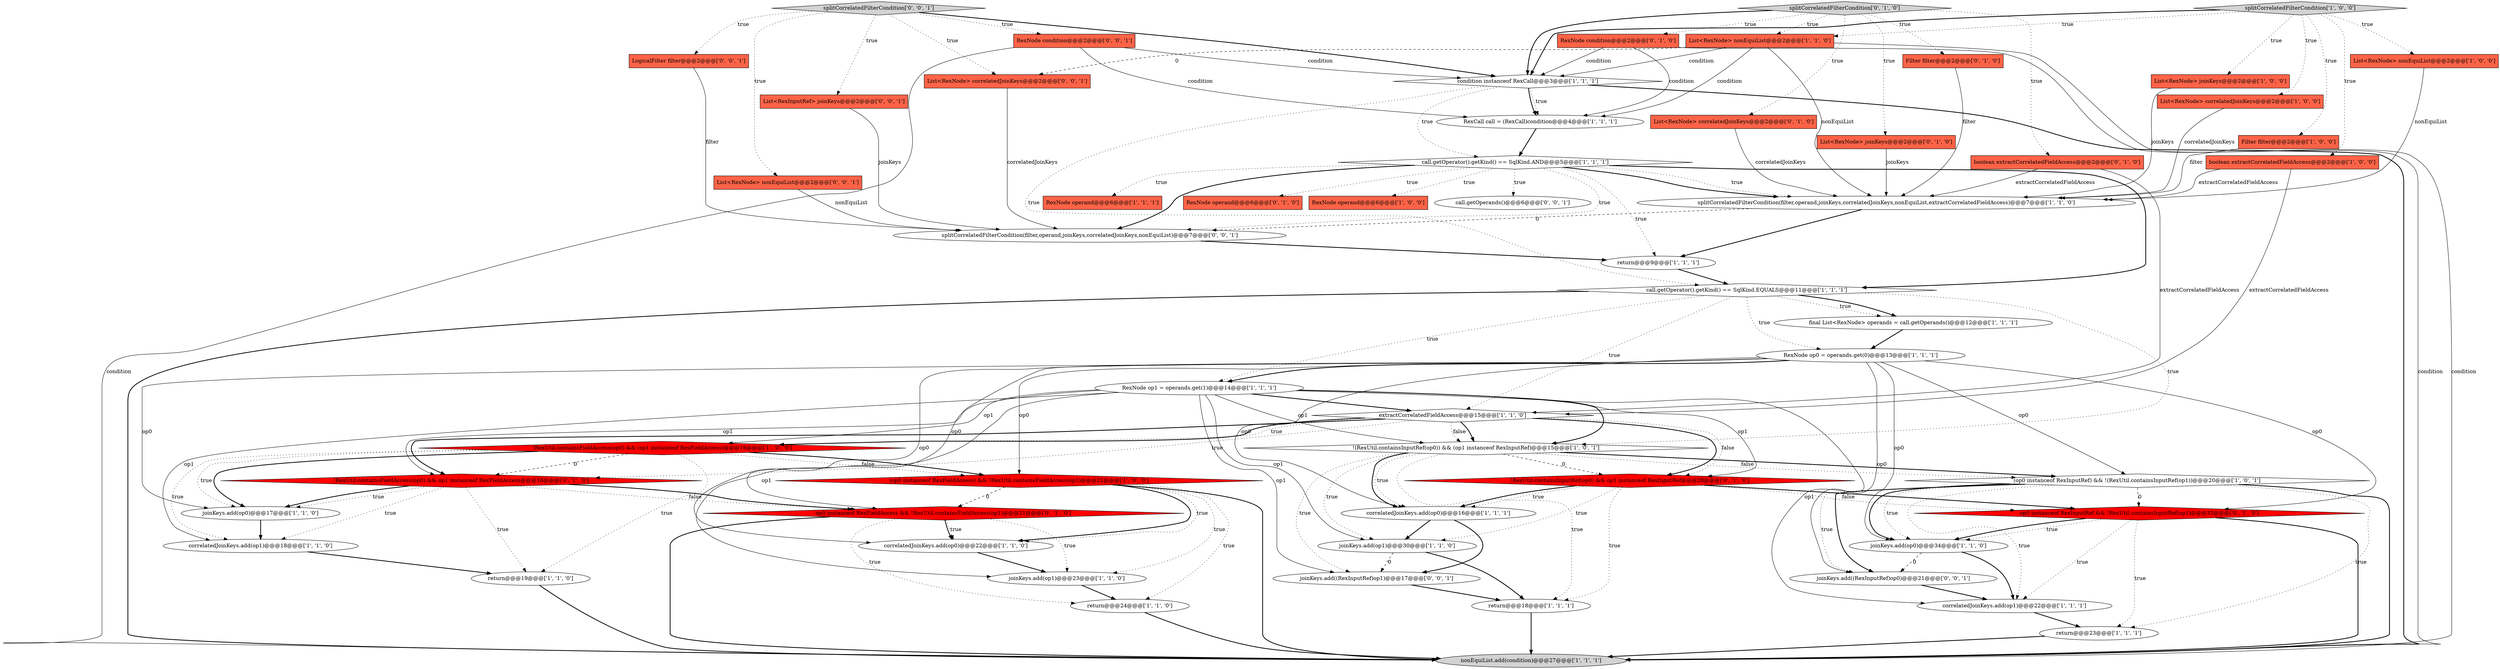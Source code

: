 digraph {
51 [style = filled, label = "LogicalFilter filter@@@2@@@['0', '0', '1']", fillcolor = tomato, shape = box image = "AAA0AAABBB3BBB"];
36 [style = filled, label = "!RexUtil.containsFieldAccess(op0) && op1 instanceof RexFieldAccess@@@16@@@['0', '1', '0']", fillcolor = red, shape = diamond image = "AAA1AAABBB2BBB"];
37 [style = filled, label = "RexNode condition@@@2@@@['0', '1', '0']", fillcolor = tomato, shape = box image = "AAA0AAABBB2BBB"];
19 [style = filled, label = "joinKeys.add(op1)@@@30@@@['1', '1', '0']", fillcolor = white, shape = ellipse image = "AAA0AAABBB1BBB"];
53 [style = filled, label = "List<RexNode> nonEquiList@@@2@@@['0', '0', '1']", fillcolor = tomato, shape = box image = "AAA0AAABBB3BBB"];
23 [style = filled, label = "(op0 instanceof RexFieldAccess) && !RexUtil.containsFieldAccess(op1)@@@21@@@['1', '0', '0']", fillcolor = red, shape = diamond image = "AAA1AAABBB1BBB"];
32 [style = filled, label = "correlatedJoinKeys.add(op1)@@@22@@@['1', '1', '1']", fillcolor = white, shape = ellipse image = "AAA0AAABBB1BBB"];
52 [style = filled, label = "splitCorrelatedFilterCondition['0', '0', '1']", fillcolor = lightgray, shape = diamond image = "AAA0AAABBB3BBB"];
10 [style = filled, label = "return@@@24@@@['1', '1', '0']", fillcolor = white, shape = ellipse image = "AAA0AAABBB1BBB"];
7 [style = filled, label = "return@@@19@@@['1', '1', '0']", fillcolor = white, shape = ellipse image = "AAA0AAABBB1BBB"];
11 [style = filled, label = "call.getOperator().getKind() == SqlKind.EQUALS@@@11@@@['1', '1', '1']", fillcolor = white, shape = diamond image = "AAA0AAABBB1BBB"];
31 [style = filled, label = "List<RexNode> correlatedJoinKeys@@@2@@@['1', '0', '0']", fillcolor = tomato, shape = box image = "AAA0AAABBB1BBB"];
17 [style = filled, label = "Filter filter@@@2@@@['1', '0', '0']", fillcolor = tomato, shape = box image = "AAA0AAABBB1BBB"];
16 [style = filled, label = "RexNode operand@@@6@@@['1', '1', '1']", fillcolor = tomato, shape = box image = "AAA0AAABBB1BBB"];
56 [style = filled, label = "List<RexNode> correlatedJoinKeys@@@2@@@['0', '0', '1']", fillcolor = tomato, shape = box image = "AAA0AAABBB3BBB"];
42 [style = filled, label = "Filter filter@@@2@@@['0', '1', '0']", fillcolor = tomato, shape = box image = "AAA0AAABBB2BBB"];
45 [style = filled, label = "op0 instanceof RexFieldAccess && !RexUtil.containsFieldAccess(op1)@@@21@@@['0', '1', '0']", fillcolor = red, shape = diamond image = "AAA1AAABBB2BBB"];
47 [style = filled, label = "List<RexInputRef> joinKeys@@@2@@@['0', '0', '1']", fillcolor = tomato, shape = box image = "AAA0AAABBB3BBB"];
54 [style = filled, label = "joinKeys.add((RexInputRef)op0)@@@21@@@['0', '0', '1']", fillcolor = white, shape = ellipse image = "AAA0AAABBB3BBB"];
27 [style = filled, label = "splitCorrelatedFilterCondition(filter,operand,joinKeys,correlatedJoinKeys,nonEquiList,extractCorrelatedFieldAccess)@@@7@@@['1', '1', '0']", fillcolor = white, shape = ellipse image = "AAA0AAABBB1BBB"];
14 [style = filled, label = "condition instanceof RexCall@@@3@@@['1', '1', '1']", fillcolor = white, shape = diamond image = "AAA0AAABBB1BBB"];
0 [style = filled, label = "boolean extractCorrelatedFieldAccess@@@2@@@['1', '0', '0']", fillcolor = tomato, shape = box image = "AAA0AAABBB1BBB"];
22 [style = filled, label = "(op0 instanceof RexInputRef) && !(RexUtil.containsInputRef(op1))@@@20@@@['1', '0', '1']", fillcolor = white, shape = diamond image = "AAA0AAABBB1BBB"];
46 [style = filled, label = "op0 instanceof RexInputRef && !RexUtil.containsInputRef(op1)@@@33@@@['0', '1', '0']", fillcolor = red, shape = diamond image = "AAA1AAABBB2BBB"];
24 [style = filled, label = "RexNode op1 = operands.get(1)@@@14@@@['1', '1', '1']", fillcolor = white, shape = ellipse image = "AAA0AAABBB1BBB"];
55 [style = filled, label = "splitCorrelatedFilterCondition(filter,operand,joinKeys,correlatedJoinKeys,nonEquiList)@@@7@@@['0', '0', '1']", fillcolor = white, shape = ellipse image = "AAA0AAABBB3BBB"];
6 [style = filled, label = "final List<RexNode> operands = call.getOperands()@@@12@@@['1', '1', '1']", fillcolor = white, shape = ellipse image = "AAA0AAABBB1BBB"];
50 [style = filled, label = "joinKeys.add((RexInputRef)op1)@@@17@@@['0', '0', '1']", fillcolor = white, shape = ellipse image = "AAA0AAABBB3BBB"];
35 [style = filled, label = "return@@@9@@@['1', '1', '1']", fillcolor = white, shape = ellipse image = "AAA0AAABBB1BBB"];
28 [style = filled, label = "extractCorrelatedFieldAccess@@@15@@@['1', '1', '0']", fillcolor = white, shape = diamond image = "AAA0AAABBB1BBB"];
44 [style = filled, label = "splitCorrelatedFilterCondition['0', '1', '0']", fillcolor = lightgray, shape = diamond image = "AAA0AAABBB2BBB"];
30 [style = filled, label = "correlatedJoinKeys.add(op1)@@@18@@@['1', '1', '0']", fillcolor = white, shape = ellipse image = "AAA0AAABBB1BBB"];
39 [style = filled, label = "!RexUtil.containsInputRef(op0) && op1 instanceof RexInputRef@@@28@@@['0', '1', '0']", fillcolor = red, shape = diamond image = "AAA1AAABBB2BBB"];
25 [style = filled, label = "correlatedJoinKeys.add(op0)@@@22@@@['1', '1', '0']", fillcolor = white, shape = ellipse image = "AAA0AAABBB1BBB"];
38 [style = filled, label = "RexNode operand@@@6@@@['0', '1', '0']", fillcolor = tomato, shape = box image = "AAA0AAABBB2BBB"];
3 [style = filled, label = "!(RexUtil.containsInputRef(op0)) && (op1 instanceof RexInputRef)@@@15@@@['1', '0', '1']", fillcolor = white, shape = diamond image = "AAA0AAABBB1BBB"];
49 [style = filled, label = "RexNode condition@@@2@@@['0', '0', '1']", fillcolor = tomato, shape = box image = "AAA0AAABBB3BBB"];
12 [style = filled, label = "!RexUtil.containsFieldAccess(op0) && (op1 instanceof RexFieldAccess)@@@16@@@['1', '0', '0']", fillcolor = red, shape = diamond image = "AAA1AAABBB1BBB"];
15 [style = filled, label = "splitCorrelatedFilterCondition['1', '0', '0']", fillcolor = lightgray, shape = diamond image = "AAA0AAABBB1BBB"];
8 [style = filled, label = "joinKeys.add(op0)@@@34@@@['1', '1', '0']", fillcolor = white, shape = ellipse image = "AAA0AAABBB1BBB"];
33 [style = filled, label = "List<RexNode> nonEquiList@@@2@@@['1', '1', '0']", fillcolor = tomato, shape = box image = "AAA0AAABBB1BBB"];
40 [style = filled, label = "List<RexNode> correlatedJoinKeys@@@2@@@['0', '1', '0']", fillcolor = tomato, shape = box image = "AAA0AAABBB2BBB"];
20 [style = filled, label = "RexCall call = (RexCall)condition@@@4@@@['1', '1', '1']", fillcolor = white, shape = ellipse image = "AAA0AAABBB1BBB"];
4 [style = filled, label = "RexNode operand@@@6@@@['1', '0', '0']", fillcolor = tomato, shape = box image = "AAA0AAABBB1BBB"];
18 [style = filled, label = "RexNode op0 = operands.get(0)@@@13@@@['1', '1', '1']", fillcolor = white, shape = ellipse image = "AAA0AAABBB1BBB"];
29 [style = filled, label = "joinKeys.add(op1)@@@23@@@['1', '1', '0']", fillcolor = white, shape = ellipse image = "AAA0AAABBB1BBB"];
5 [style = filled, label = "List<RexNode> nonEquiList@@@2@@@['1', '0', '0']", fillcolor = tomato, shape = box image = "AAA0AAABBB1BBB"];
48 [style = filled, label = "call.getOperands()@@@6@@@['0', '0', '1']", fillcolor = white, shape = ellipse image = "AAA0AAABBB3BBB"];
2 [style = filled, label = "return@@@23@@@['1', '1', '1']", fillcolor = white, shape = ellipse image = "AAA0AAABBB1BBB"];
13 [style = filled, label = "nonEquiList.add(condition)@@@27@@@['1', '1', '1']", fillcolor = lightgray, shape = ellipse image = "AAA0AAABBB1BBB"];
21 [style = filled, label = "return@@@18@@@['1', '1', '1']", fillcolor = white, shape = ellipse image = "AAA0AAABBB1BBB"];
9 [style = filled, label = "List<RexNode> joinKeys@@@2@@@['1', '0', '0']", fillcolor = tomato, shape = box image = "AAA0AAABBB1BBB"];
34 [style = filled, label = "correlatedJoinKeys.add(op0)@@@16@@@['1', '1', '1']", fillcolor = white, shape = ellipse image = "AAA0AAABBB1BBB"];
43 [style = filled, label = "boolean extractCorrelatedFieldAccess@@@2@@@['0', '1', '0']", fillcolor = tomato, shape = box image = "AAA0AAABBB2BBB"];
41 [style = filled, label = "List<RexNode> joinKeys@@@2@@@['0', '1', '0']", fillcolor = tomato, shape = box image = "AAA0AAABBB2BBB"];
1 [style = filled, label = "joinKeys.add(op0)@@@17@@@['1', '1', '0']", fillcolor = white, shape = ellipse image = "AAA0AAABBB1BBB"];
26 [style = filled, label = "call.getOperator().getKind() == SqlKind.AND@@@5@@@['1', '1', '1']", fillcolor = white, shape = diamond image = "AAA0AAABBB1BBB"];
18->22 [style = solid, label="op0"];
9->27 [style = solid, label="joinKeys"];
24->30 [style = solid, label="op1"];
18->34 [style = solid, label="op0"];
5->27 [style = solid, label="nonEquiList"];
24->29 [style = solid, label="op1"];
46->13 [style = bold, label=""];
20->26 [style = bold, label=""];
14->26 [style = dotted, label="true"];
44->33 [style = dotted, label="true"];
15->31 [style = dotted, label="true"];
24->39 [style = solid, label="op1"];
40->27 [style = solid, label="correlatedJoinKeys"];
37->13 [style = solid, label="condition"];
18->54 [style = solid, label="op0"];
52->51 [style = dotted, label="true"];
15->33 [style = dotted, label="true"];
33->20 [style = solid, label="condition"];
25->29 [style = bold, label=""];
1->30 [style = bold, label=""];
24->36 [style = solid, label="op1"];
34->50 [style = bold, label=""];
0->28 [style = solid, label="extractCorrelatedFieldAccess"];
26->11 [style = bold, label=""];
42->27 [style = solid, label="filter"];
3->34 [style = dotted, label="true"];
15->9 [style = dotted, label="true"];
3->34 [style = bold, label=""];
22->8 [style = bold, label=""];
8->54 [style = dashed, label="0"];
45->25 [style = bold, label=""];
52->14 [style = bold, label=""];
23->13 [style = bold, label=""];
53->55 [style = solid, label="nonEquiList"];
44->40 [style = dotted, label="true"];
11->13 [style = bold, label=""];
11->28 [style = dotted, label="true"];
14->11 [style = dotted, label="true"];
26->16 [style = dotted, label="true"];
28->3 [style = bold, label=""];
17->27 [style = solid, label="filter"];
26->4 [style = dotted, label="true"];
23->29 [style = dotted, label="true"];
24->19 [style = solid, label="op1"];
22->54 [style = dotted, label="true"];
46->2 [style = dotted, label="true"];
22->13 [style = bold, label=""];
14->20 [style = bold, label=""];
21->13 [style = bold, label=""];
24->28 [style = bold, label=""];
18->8 [style = solid, label="op0"];
12->23 [style = dotted, label="false"];
23->25 [style = bold, label=""];
28->36 [style = bold, label=""];
34->19 [style = bold, label=""];
44->43 [style = dotted, label="true"];
39->34 [style = bold, label=""];
3->39 [style = dashed, label="0"];
26->55 [style = dotted, label="true"];
18->46 [style = solid, label="op0"];
28->36 [style = dotted, label="true"];
44->37 [style = dotted, label="true"];
24->32 [style = solid, label="op1"];
36->45 [style = dotted, label="false"];
12->1 [style = bold, label=""];
15->17 [style = dotted, label="true"];
46->32 [style = dotted, label="true"];
36->7 [style = dotted, label="true"];
26->27 [style = bold, label=""];
44->42 [style = dotted, label="true"];
30->7 [style = bold, label=""];
51->55 [style = solid, label="filter"];
33->56 [style = dashed, label="0"];
43->27 [style = solid, label="extractCorrelatedFieldAccess"];
22->54 [style = bold, label=""];
47->55 [style = solid, label="joinKeys"];
12->7 [style = dotted, label="true"];
37->14 [style = solid, label="condition"];
22->32 [style = dotted, label="true"];
55->35 [style = bold, label=""];
24->3 [style = bold, label=""];
27->55 [style = dashed, label="0"];
24->3 [style = solid, label="op1"];
11->24 [style = dotted, label="true"];
39->34 [style = dotted, label="true"];
15->5 [style = dotted, label="true"];
18->24 [style = bold, label=""];
39->46 [style = bold, label=""];
15->14 [style = bold, label=""];
28->3 [style = dotted, label="false"];
45->29 [style = dotted, label="true"];
6->18 [style = bold, label=""];
28->39 [style = bold, label=""];
26->27 [style = dotted, label="true"];
24->12 [style = solid, label="op1"];
52->56 [style = dotted, label="true"];
46->8 [style = dotted, label="true"];
28->12 [style = bold, label=""];
44->14 [style = bold, label=""];
37->20 [style = solid, label="condition"];
15->0 [style = dotted, label="true"];
52->53 [style = dotted, label="true"];
27->35 [style = bold, label=""];
18->1 [style = solid, label="op0"];
26->55 [style = bold, label=""];
23->10 [style = dotted, label="true"];
18->25 [style = solid, label="op0"];
49->20 [style = solid, label="condition"];
26->38 [style = dotted, label="true"];
10->13 [style = bold, label=""];
3->21 [style = dotted, label="true"];
11->6 [style = dotted, label="true"];
18->45 [style = solid, label="op0"];
31->27 [style = solid, label="correlatedJoinKeys"];
46->8 [style = bold, label=""];
29->10 [style = bold, label=""];
3->22 [style = dotted, label="false"];
19->50 [style = dashed, label="0"];
26->35 [style = dotted, label="true"];
0->27 [style = solid, label="extractCorrelatedFieldAccess"];
14->13 [style = bold, label=""];
52->47 [style = dotted, label="true"];
11->3 [style = dotted, label="true"];
23->25 [style = dotted, label="true"];
36->30 [style = dotted, label="true"];
28->12 [style = dotted, label="true"];
28->39 [style = dotted, label="false"];
19->21 [style = bold, label=""];
41->27 [style = solid, label="joinKeys"];
7->13 [style = bold, label=""];
39->21 [style = dotted, label="true"];
43->28 [style = solid, label="extractCorrelatedFieldAccess"];
36->1 [style = dotted, label="true"];
52->49 [style = dotted, label="true"];
49->14 [style = solid, label="condition"];
3->50 [style = dotted, label="true"];
45->10 [style = dotted, label="true"];
8->32 [style = bold, label=""];
33->14 [style = solid, label="condition"];
39->19 [style = dotted, label="true"];
26->48 [style = dotted, label="true"];
11->6 [style = bold, label=""];
56->55 [style = solid, label="correlatedJoinKeys"];
23->45 [style = dashed, label="0"];
12->1 [style = dotted, label="true"];
22->46 [style = dashed, label="0"];
45->13 [style = bold, label=""];
11->18 [style = dotted, label="true"];
18->23 [style = solid, label="op0"];
3->22 [style = bold, label=""];
32->2 [style = bold, label=""];
36->1 [style = bold, label=""];
12->30 [style = dotted, label="true"];
49->13 [style = solid, label="condition"];
22->2 [style = dotted, label="true"];
2->13 [style = bold, label=""];
24->50 [style = solid, label="op1"];
14->20 [style = dotted, label="true"];
3->19 [style = dotted, label="true"];
22->8 [style = dotted, label="true"];
12->36 [style = dashed, label="0"];
39->46 [style = dotted, label="false"];
45->25 [style = dotted, label="true"];
33->13 [style = solid, label="condition"];
54->32 [style = bold, label=""];
33->27 [style = solid, label="nonEquiList"];
12->23 [style = bold, label=""];
36->45 [style = bold, label=""];
50->21 [style = bold, label=""];
44->41 [style = dotted, label="true"];
35->11 [style = bold, label=""];
}
